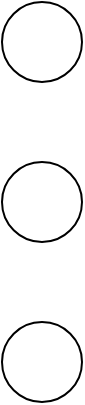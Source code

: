 <mxfile version="22.1.12" type="github">
  <diagram name="Страница — 1" id="Rl8ft7MHTA_ny6tH8LG-">
    <mxGraphModel dx="1434" dy="790" grid="1" gridSize="10" guides="1" tooltips="1" connect="1" arrows="1" fold="1" page="1" pageScale="1" pageWidth="1169" pageHeight="827" math="0" shadow="0">
      <root>
        <mxCell id="0" />
        <mxCell id="1" parent="0" />
        <mxCell id="GkiqbEtoA1D4vm0IurAB-1" value="" style="ellipse;whiteSpace=wrap;html=1;aspect=fixed;" vertex="1" parent="1">
          <mxGeometry x="40" y="240" width="40" height="40" as="geometry" />
        </mxCell>
        <mxCell id="GkiqbEtoA1D4vm0IurAB-2" value="" style="ellipse;whiteSpace=wrap;html=1;aspect=fixed;" vertex="1" parent="1">
          <mxGeometry x="40" y="320" width="40" height="40" as="geometry" />
        </mxCell>
        <mxCell id="GkiqbEtoA1D4vm0IurAB-3" value="" style="ellipse;whiteSpace=wrap;html=1;aspect=fixed;" vertex="1" parent="1">
          <mxGeometry x="40" y="400" width="40" height="40" as="geometry" />
        </mxCell>
      </root>
    </mxGraphModel>
  </diagram>
</mxfile>
